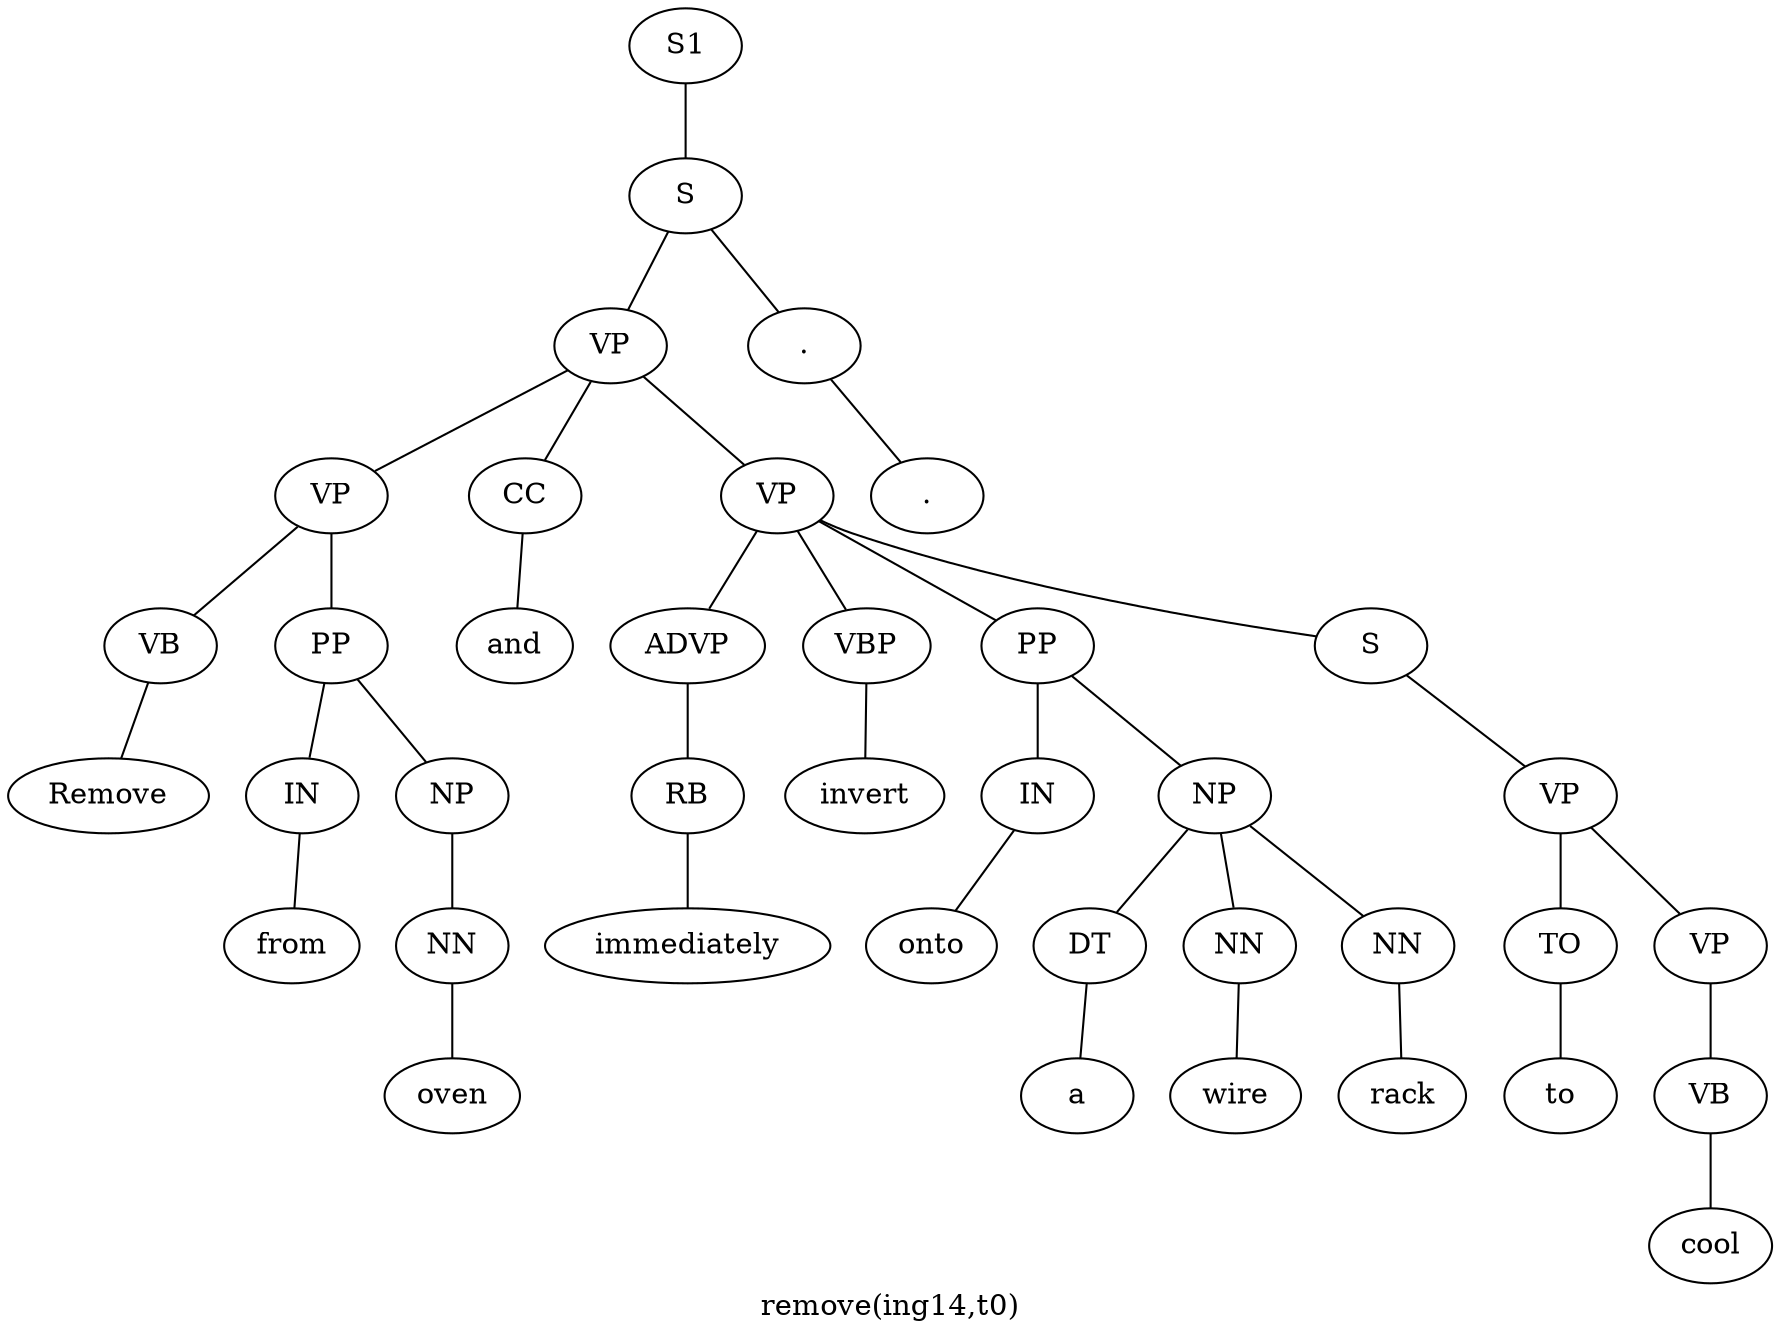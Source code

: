 graph SyntaxGraph {
	label = "remove(ing14,t0)";
	Node0 [label="S1"];
	Node1 [label="S"];
	Node2 [label="VP"];
	Node3 [label="VP"];
	Node4 [label="VB"];
	Node5 [label="Remove"];
	Node6 [label="PP"];
	Node7 [label="IN"];
	Node8 [label="from"];
	Node9 [label="NP"];
	Node10 [label="NN"];
	Node11 [label="oven"];
	Node12 [label="CC"];
	Node13 [label="and"];
	Node14 [label="VP"];
	Node15 [label="ADVP"];
	Node16 [label="RB"];
	Node17 [label="immediately"];
	Node18 [label="VBP"];
	Node19 [label="invert"];
	Node20 [label="PP"];
	Node21 [label="IN"];
	Node22 [label="onto"];
	Node23 [label="NP"];
	Node24 [label="DT"];
	Node25 [label="a"];
	Node26 [label="NN"];
	Node27 [label="wire"];
	Node28 [label="NN"];
	Node29 [label="rack"];
	Node30 [label="S"];
	Node31 [label="VP"];
	Node32 [label="TO"];
	Node33 [label="to"];
	Node34 [label="VP"];
	Node35 [label="VB"];
	Node36 [label="cool"];
	Node37 [label="."];
	Node38 [label="."];

	Node0 -- Node1;
	Node1 -- Node2;
	Node1 -- Node37;
	Node2 -- Node3;
	Node2 -- Node12;
	Node2 -- Node14;
	Node3 -- Node4;
	Node3 -- Node6;
	Node4 -- Node5;
	Node6 -- Node7;
	Node6 -- Node9;
	Node7 -- Node8;
	Node9 -- Node10;
	Node10 -- Node11;
	Node12 -- Node13;
	Node14 -- Node15;
	Node14 -- Node18;
	Node14 -- Node20;
	Node14 -- Node30;
	Node15 -- Node16;
	Node16 -- Node17;
	Node18 -- Node19;
	Node20 -- Node21;
	Node20 -- Node23;
	Node21 -- Node22;
	Node23 -- Node24;
	Node23 -- Node26;
	Node23 -- Node28;
	Node24 -- Node25;
	Node26 -- Node27;
	Node28 -- Node29;
	Node30 -- Node31;
	Node31 -- Node32;
	Node31 -- Node34;
	Node32 -- Node33;
	Node34 -- Node35;
	Node35 -- Node36;
	Node37 -- Node38;
}